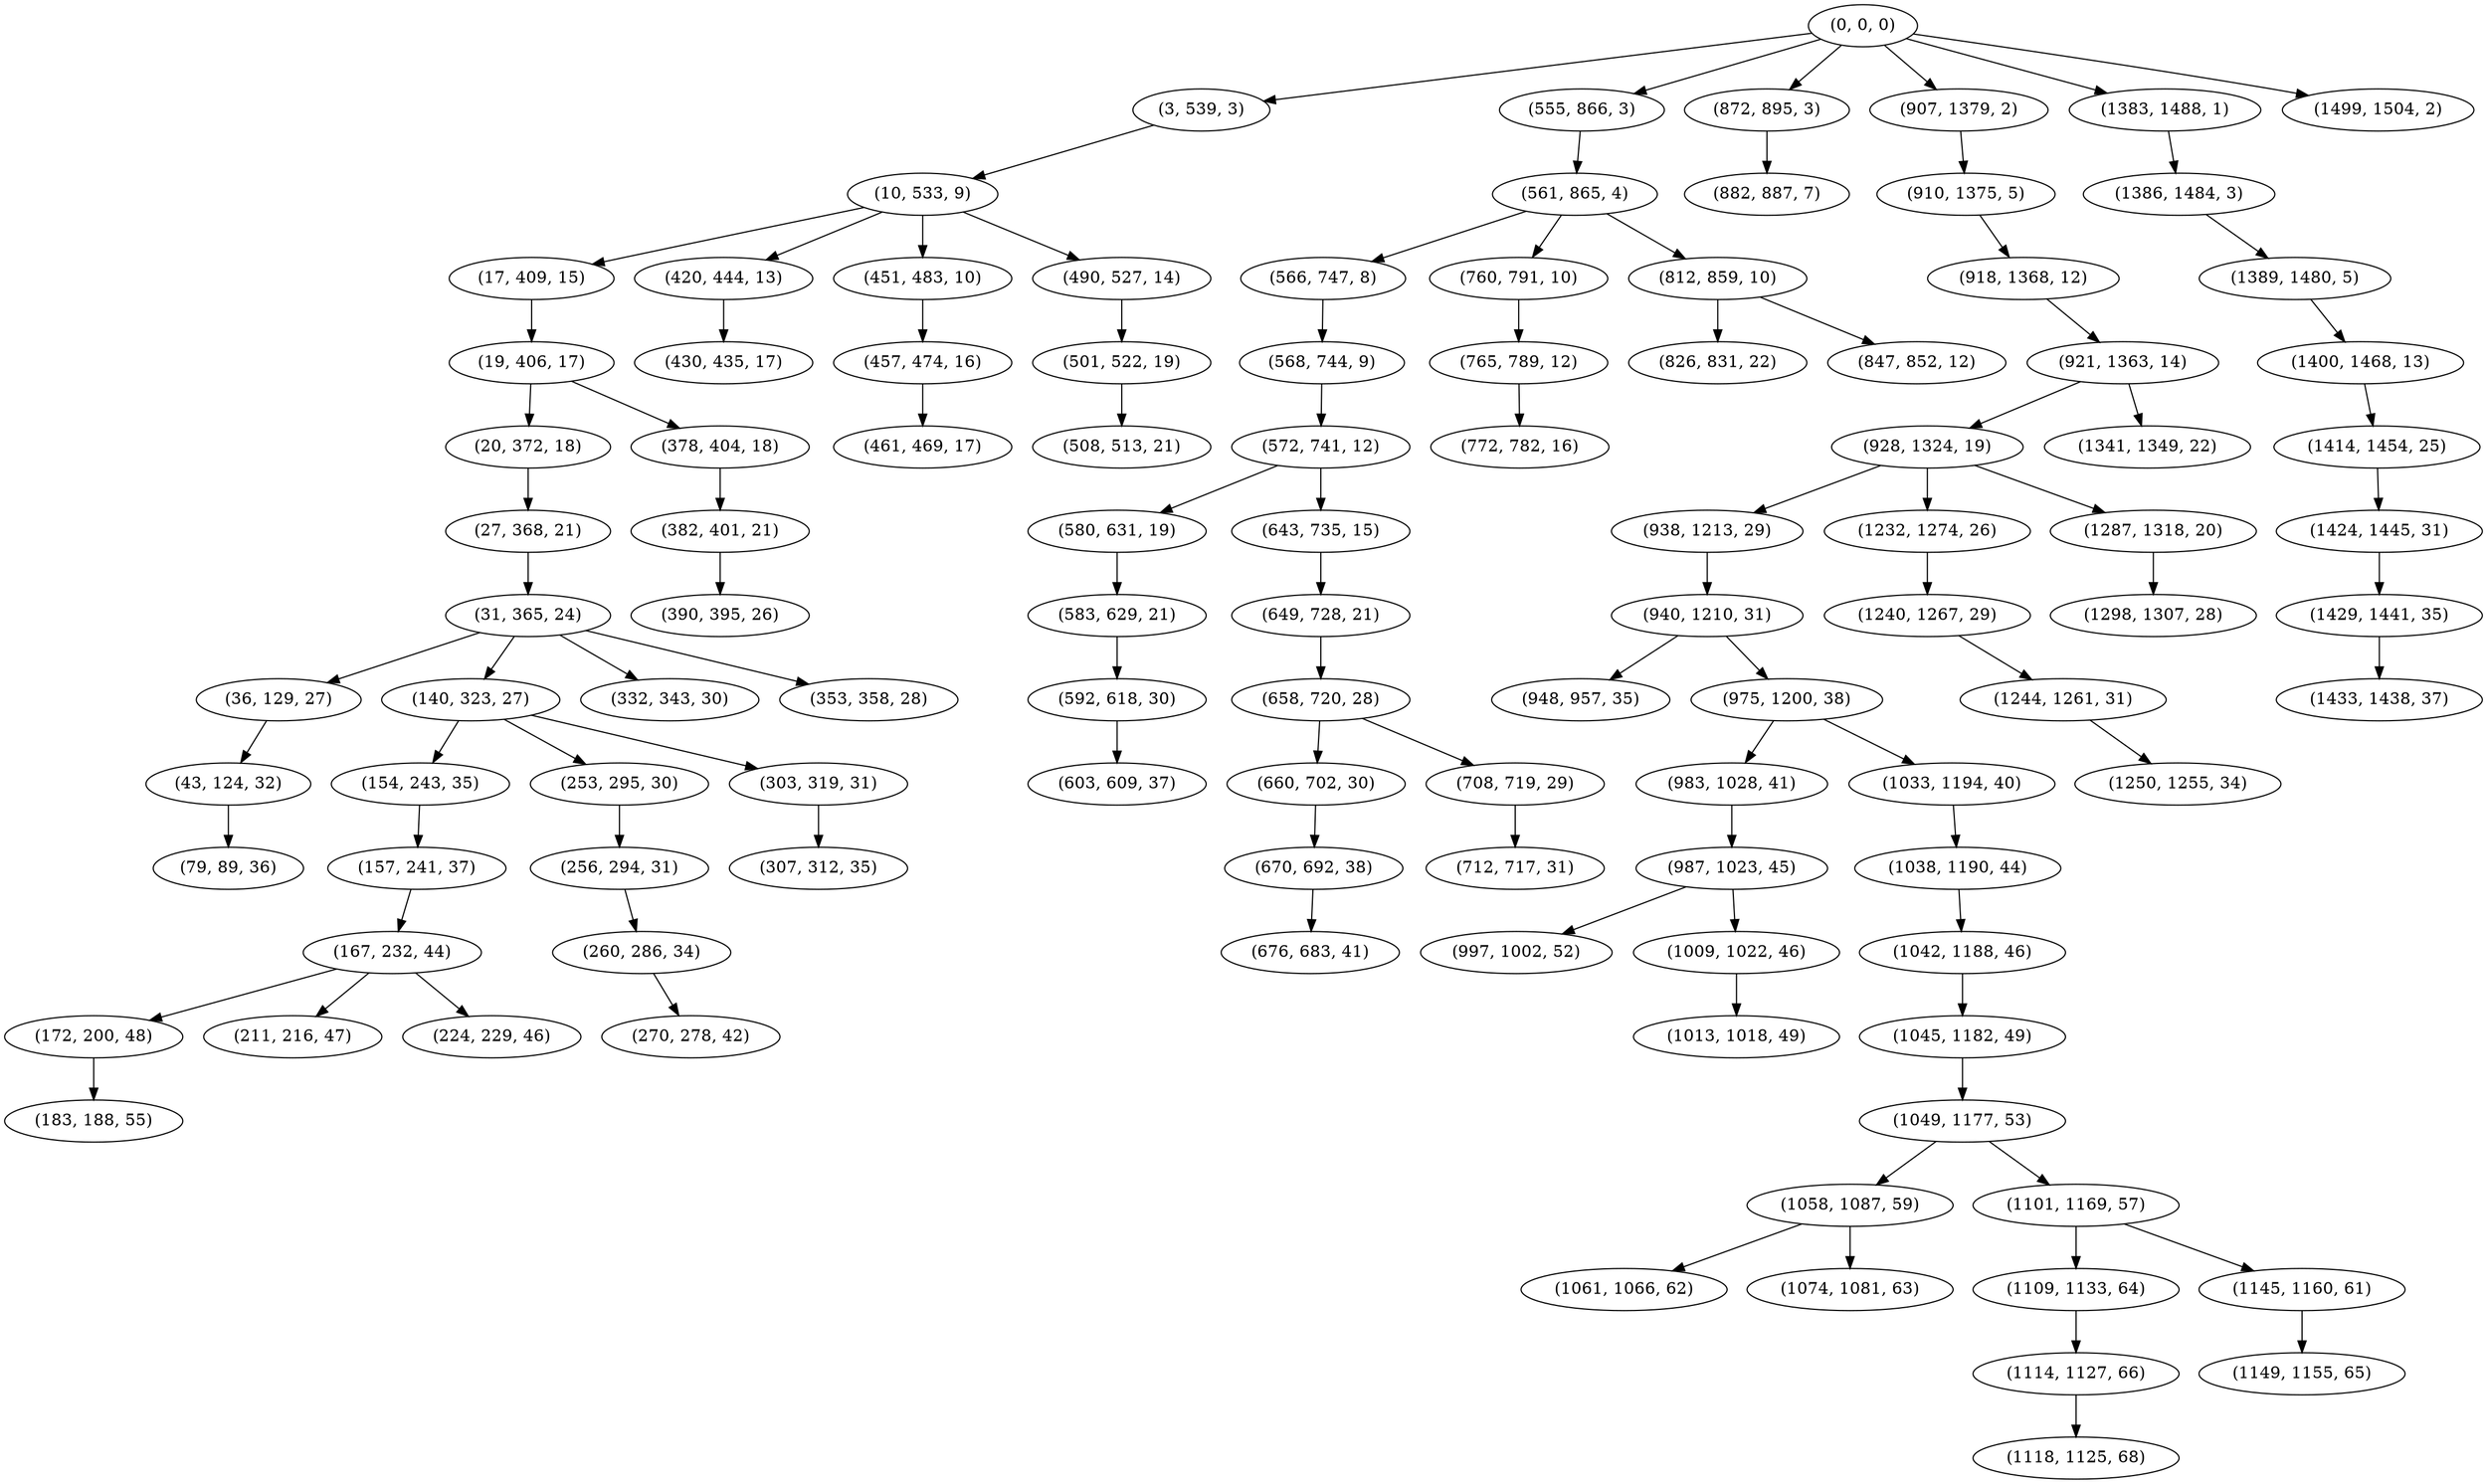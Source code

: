 digraph tree {
    "(0, 0, 0)";
    "(3, 539, 3)";
    "(10, 533, 9)";
    "(17, 409, 15)";
    "(19, 406, 17)";
    "(20, 372, 18)";
    "(27, 368, 21)";
    "(31, 365, 24)";
    "(36, 129, 27)";
    "(43, 124, 32)";
    "(79, 89, 36)";
    "(140, 323, 27)";
    "(154, 243, 35)";
    "(157, 241, 37)";
    "(167, 232, 44)";
    "(172, 200, 48)";
    "(183, 188, 55)";
    "(211, 216, 47)";
    "(224, 229, 46)";
    "(253, 295, 30)";
    "(256, 294, 31)";
    "(260, 286, 34)";
    "(270, 278, 42)";
    "(303, 319, 31)";
    "(307, 312, 35)";
    "(332, 343, 30)";
    "(353, 358, 28)";
    "(378, 404, 18)";
    "(382, 401, 21)";
    "(390, 395, 26)";
    "(420, 444, 13)";
    "(430, 435, 17)";
    "(451, 483, 10)";
    "(457, 474, 16)";
    "(461, 469, 17)";
    "(490, 527, 14)";
    "(501, 522, 19)";
    "(508, 513, 21)";
    "(555, 866, 3)";
    "(561, 865, 4)";
    "(566, 747, 8)";
    "(568, 744, 9)";
    "(572, 741, 12)";
    "(580, 631, 19)";
    "(583, 629, 21)";
    "(592, 618, 30)";
    "(603, 609, 37)";
    "(643, 735, 15)";
    "(649, 728, 21)";
    "(658, 720, 28)";
    "(660, 702, 30)";
    "(670, 692, 38)";
    "(676, 683, 41)";
    "(708, 719, 29)";
    "(712, 717, 31)";
    "(760, 791, 10)";
    "(765, 789, 12)";
    "(772, 782, 16)";
    "(812, 859, 10)";
    "(826, 831, 22)";
    "(847, 852, 12)";
    "(872, 895, 3)";
    "(882, 887, 7)";
    "(907, 1379, 2)";
    "(910, 1375, 5)";
    "(918, 1368, 12)";
    "(921, 1363, 14)";
    "(928, 1324, 19)";
    "(938, 1213, 29)";
    "(940, 1210, 31)";
    "(948, 957, 35)";
    "(975, 1200, 38)";
    "(983, 1028, 41)";
    "(987, 1023, 45)";
    "(997, 1002, 52)";
    "(1009, 1022, 46)";
    "(1013, 1018, 49)";
    "(1033, 1194, 40)";
    "(1038, 1190, 44)";
    "(1042, 1188, 46)";
    "(1045, 1182, 49)";
    "(1049, 1177, 53)";
    "(1058, 1087, 59)";
    "(1061, 1066, 62)";
    "(1074, 1081, 63)";
    "(1101, 1169, 57)";
    "(1109, 1133, 64)";
    "(1114, 1127, 66)";
    "(1118, 1125, 68)";
    "(1145, 1160, 61)";
    "(1149, 1155, 65)";
    "(1232, 1274, 26)";
    "(1240, 1267, 29)";
    "(1244, 1261, 31)";
    "(1250, 1255, 34)";
    "(1287, 1318, 20)";
    "(1298, 1307, 28)";
    "(1341, 1349, 22)";
    "(1383, 1488, 1)";
    "(1386, 1484, 3)";
    "(1389, 1480, 5)";
    "(1400, 1468, 13)";
    "(1414, 1454, 25)";
    "(1424, 1445, 31)";
    "(1429, 1441, 35)";
    "(1433, 1438, 37)";
    "(1499, 1504, 2)";
    "(0, 0, 0)" -> "(3, 539, 3)";
    "(0, 0, 0)" -> "(555, 866, 3)";
    "(0, 0, 0)" -> "(872, 895, 3)";
    "(0, 0, 0)" -> "(907, 1379, 2)";
    "(0, 0, 0)" -> "(1383, 1488, 1)";
    "(0, 0, 0)" -> "(1499, 1504, 2)";
    "(3, 539, 3)" -> "(10, 533, 9)";
    "(10, 533, 9)" -> "(17, 409, 15)";
    "(10, 533, 9)" -> "(420, 444, 13)";
    "(10, 533, 9)" -> "(451, 483, 10)";
    "(10, 533, 9)" -> "(490, 527, 14)";
    "(17, 409, 15)" -> "(19, 406, 17)";
    "(19, 406, 17)" -> "(20, 372, 18)";
    "(19, 406, 17)" -> "(378, 404, 18)";
    "(20, 372, 18)" -> "(27, 368, 21)";
    "(27, 368, 21)" -> "(31, 365, 24)";
    "(31, 365, 24)" -> "(36, 129, 27)";
    "(31, 365, 24)" -> "(140, 323, 27)";
    "(31, 365, 24)" -> "(332, 343, 30)";
    "(31, 365, 24)" -> "(353, 358, 28)";
    "(36, 129, 27)" -> "(43, 124, 32)";
    "(43, 124, 32)" -> "(79, 89, 36)";
    "(140, 323, 27)" -> "(154, 243, 35)";
    "(140, 323, 27)" -> "(253, 295, 30)";
    "(140, 323, 27)" -> "(303, 319, 31)";
    "(154, 243, 35)" -> "(157, 241, 37)";
    "(157, 241, 37)" -> "(167, 232, 44)";
    "(167, 232, 44)" -> "(172, 200, 48)";
    "(167, 232, 44)" -> "(211, 216, 47)";
    "(167, 232, 44)" -> "(224, 229, 46)";
    "(172, 200, 48)" -> "(183, 188, 55)";
    "(253, 295, 30)" -> "(256, 294, 31)";
    "(256, 294, 31)" -> "(260, 286, 34)";
    "(260, 286, 34)" -> "(270, 278, 42)";
    "(303, 319, 31)" -> "(307, 312, 35)";
    "(378, 404, 18)" -> "(382, 401, 21)";
    "(382, 401, 21)" -> "(390, 395, 26)";
    "(420, 444, 13)" -> "(430, 435, 17)";
    "(451, 483, 10)" -> "(457, 474, 16)";
    "(457, 474, 16)" -> "(461, 469, 17)";
    "(490, 527, 14)" -> "(501, 522, 19)";
    "(501, 522, 19)" -> "(508, 513, 21)";
    "(555, 866, 3)" -> "(561, 865, 4)";
    "(561, 865, 4)" -> "(566, 747, 8)";
    "(561, 865, 4)" -> "(760, 791, 10)";
    "(561, 865, 4)" -> "(812, 859, 10)";
    "(566, 747, 8)" -> "(568, 744, 9)";
    "(568, 744, 9)" -> "(572, 741, 12)";
    "(572, 741, 12)" -> "(580, 631, 19)";
    "(572, 741, 12)" -> "(643, 735, 15)";
    "(580, 631, 19)" -> "(583, 629, 21)";
    "(583, 629, 21)" -> "(592, 618, 30)";
    "(592, 618, 30)" -> "(603, 609, 37)";
    "(643, 735, 15)" -> "(649, 728, 21)";
    "(649, 728, 21)" -> "(658, 720, 28)";
    "(658, 720, 28)" -> "(660, 702, 30)";
    "(658, 720, 28)" -> "(708, 719, 29)";
    "(660, 702, 30)" -> "(670, 692, 38)";
    "(670, 692, 38)" -> "(676, 683, 41)";
    "(708, 719, 29)" -> "(712, 717, 31)";
    "(760, 791, 10)" -> "(765, 789, 12)";
    "(765, 789, 12)" -> "(772, 782, 16)";
    "(812, 859, 10)" -> "(826, 831, 22)";
    "(812, 859, 10)" -> "(847, 852, 12)";
    "(872, 895, 3)" -> "(882, 887, 7)";
    "(907, 1379, 2)" -> "(910, 1375, 5)";
    "(910, 1375, 5)" -> "(918, 1368, 12)";
    "(918, 1368, 12)" -> "(921, 1363, 14)";
    "(921, 1363, 14)" -> "(928, 1324, 19)";
    "(921, 1363, 14)" -> "(1341, 1349, 22)";
    "(928, 1324, 19)" -> "(938, 1213, 29)";
    "(928, 1324, 19)" -> "(1232, 1274, 26)";
    "(928, 1324, 19)" -> "(1287, 1318, 20)";
    "(938, 1213, 29)" -> "(940, 1210, 31)";
    "(940, 1210, 31)" -> "(948, 957, 35)";
    "(940, 1210, 31)" -> "(975, 1200, 38)";
    "(975, 1200, 38)" -> "(983, 1028, 41)";
    "(975, 1200, 38)" -> "(1033, 1194, 40)";
    "(983, 1028, 41)" -> "(987, 1023, 45)";
    "(987, 1023, 45)" -> "(997, 1002, 52)";
    "(987, 1023, 45)" -> "(1009, 1022, 46)";
    "(1009, 1022, 46)" -> "(1013, 1018, 49)";
    "(1033, 1194, 40)" -> "(1038, 1190, 44)";
    "(1038, 1190, 44)" -> "(1042, 1188, 46)";
    "(1042, 1188, 46)" -> "(1045, 1182, 49)";
    "(1045, 1182, 49)" -> "(1049, 1177, 53)";
    "(1049, 1177, 53)" -> "(1058, 1087, 59)";
    "(1049, 1177, 53)" -> "(1101, 1169, 57)";
    "(1058, 1087, 59)" -> "(1061, 1066, 62)";
    "(1058, 1087, 59)" -> "(1074, 1081, 63)";
    "(1101, 1169, 57)" -> "(1109, 1133, 64)";
    "(1101, 1169, 57)" -> "(1145, 1160, 61)";
    "(1109, 1133, 64)" -> "(1114, 1127, 66)";
    "(1114, 1127, 66)" -> "(1118, 1125, 68)";
    "(1145, 1160, 61)" -> "(1149, 1155, 65)";
    "(1232, 1274, 26)" -> "(1240, 1267, 29)";
    "(1240, 1267, 29)" -> "(1244, 1261, 31)";
    "(1244, 1261, 31)" -> "(1250, 1255, 34)";
    "(1287, 1318, 20)" -> "(1298, 1307, 28)";
    "(1383, 1488, 1)" -> "(1386, 1484, 3)";
    "(1386, 1484, 3)" -> "(1389, 1480, 5)";
    "(1389, 1480, 5)" -> "(1400, 1468, 13)";
    "(1400, 1468, 13)" -> "(1414, 1454, 25)";
    "(1414, 1454, 25)" -> "(1424, 1445, 31)";
    "(1424, 1445, 31)" -> "(1429, 1441, 35)";
    "(1429, 1441, 35)" -> "(1433, 1438, 37)";
}
